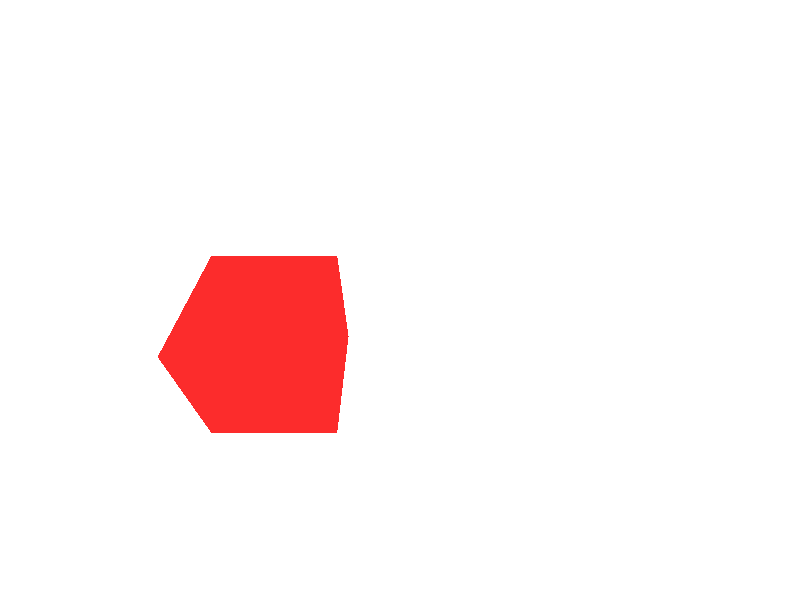 // Datei:  radiosity.pov
// Autor:  Sebastian Birk, Holger Arndt
// Datum:  13.01.2016

#include "metals.inc"

#declare useRadiosity=0;


#if (useRadiosity)
  global_settings{
    assumed_gamma 1.0
    radiosity{
      pretrace_start 0.04
      pretrace_end 0.01
      count 400
      recursion_limit 2
      nearest_count 5
      error_bound 0.5
    }
  }
  #declare amb=0.0;
#else
  #declare amb=0.1;
#end


#declare Finish = finish{diffuse 0.95 ambient amb}

#declare White  = texture{pigment{rgb<1,1,1>} finish{Finish}}
#declare Red    = texture{pigment{rgb<0.97,0.025,0.025>} finish{Finish}}
#declare Green  = texture{pigment{rgb<0.325,0.736,0.025>} finish{Finish}}
#declare Blue   = texture{pigment{rgb<0.225,0.236,0.925>} finish{Finish}}


// lights

#declare LightColor=<2,2,2>;

light_source{
  <7,8,2>
  color rgb LightColor
  area_light y*.5, z*3, 5, 5 jitter adaptive 2
  spotlight
  radius 75
  falloff 10
  tightness 10
  point_at <-7, 0, 2>
}


// camera

camera{
  location  <0,10,-10>
  look_at   <0, 0, 0>
  angle 90
}

// objects

// umschliessende Box
box {
  <-1,-1,-1> <1,1,1>
  scale <25,25,25>
  texture {White}
  hollow
}

// farbige Boxen
box {
  <-1,-1,-1> <1,1,1>
  scale <2,2,2>
  translate <-4,0,-2>
  texture {Red}
}

// HIER ERGÄNZEN <<<<<<<<<<<<<<<<<<<<<<<<<<<<<<<<<<<<<<<<<<<<<<<<<<<<<<<<

// weisse Box
box {
  <-1,-1,-1> <1,1,1>
  scale <2,2,6>
  translate <4,0,2>
  texture {White}
}

// Boden
plane {
  <0,1,0>, -2
  texture {White}
}
